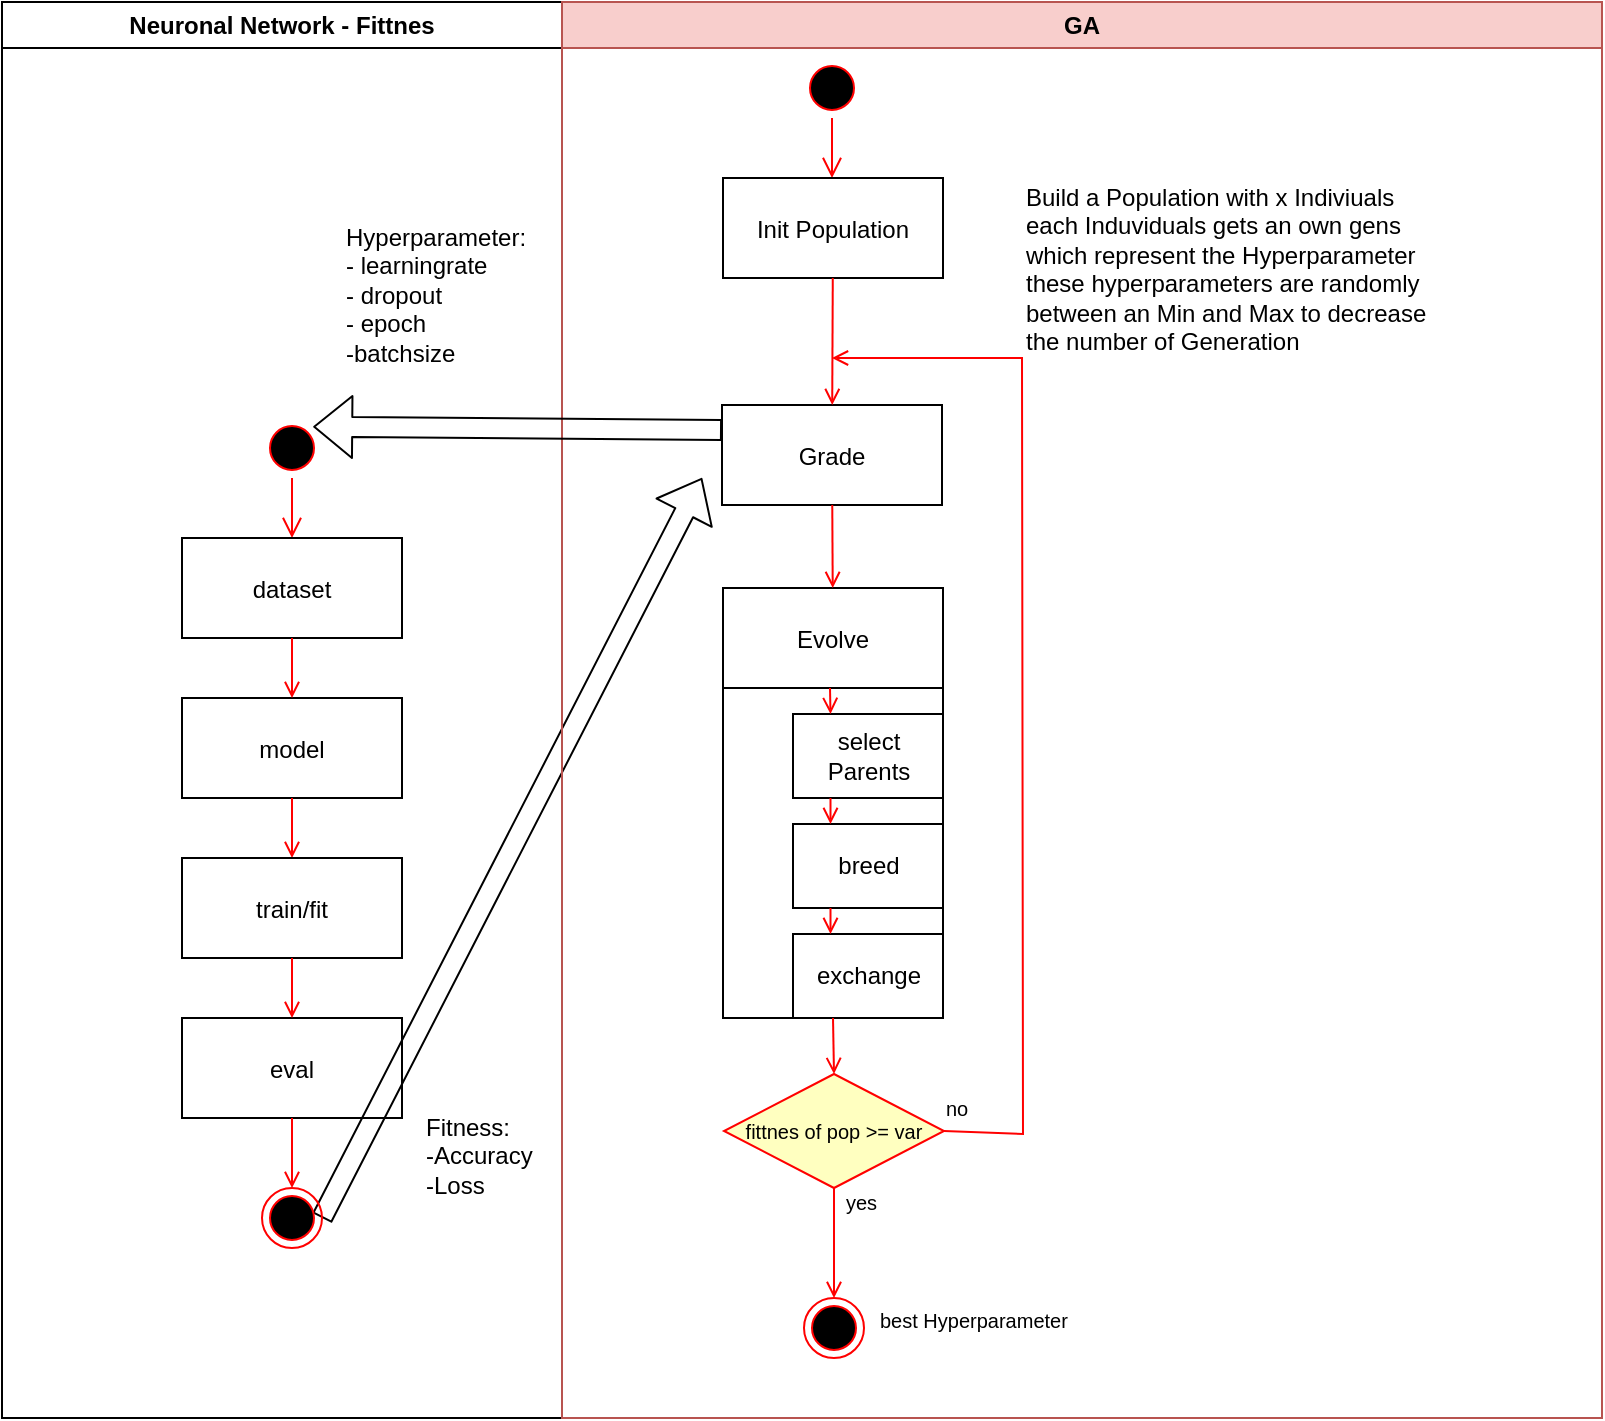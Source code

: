 <mxfile version="10.7.7" type="device"><diagram name="Page-1" id="e7e014a7-5840-1c2e-5031-d8a46d1fe8dd"><mxGraphModel dx="915" dy="537" grid="1" gridSize="10" guides="1" tooltips="1" connect="1" arrows="1" fold="1" page="1" pageScale="1" pageWidth="1169" pageHeight="826" background="#ffffff" math="0" shadow="0"><root><mxCell id="0"/><mxCell id="1" parent="0"/><mxCell id="2" value="Neuronal Network - Fittnes" style="swimlane;whiteSpace=wrap" parent="1" vertex="1"><mxGeometry x="140" y="42" width="280" height="708" as="geometry"/></mxCell><mxCell id="5" value="" style="ellipse;shape=startState;fillColor=#000000;strokeColor=#ff0000;" parent="2" vertex="1"><mxGeometry x="130" y="208" width="30" height="30" as="geometry"/></mxCell><mxCell id="6" value="" style="edgeStyle=elbowEdgeStyle;elbow=horizontal;verticalAlign=bottom;endArrow=open;endSize=8;strokeColor=#FF0000;endFill=1;rounded=0" parent="2" source="5" target="7" edge="1"><mxGeometry x="130" y="213" as="geometry"><mxPoint x="145" y="283" as="targetPoint"/></mxGeometry></mxCell><mxCell id="7" value="dataset" style="" parent="2" vertex="1"><mxGeometry x="90" y="268" width="110" height="50" as="geometry"/></mxCell><mxCell id="8" value="model" style="" parent="2" vertex="1"><mxGeometry x="90" y="348" width="110" height="50" as="geometry"/></mxCell><mxCell id="9" value="" style="endArrow=open;strokeColor=#FF0000;endFill=1;rounded=0" parent="2" source="7" target="8" edge="1"><mxGeometry relative="1" as="geometry"/></mxCell><mxCell id="11" value="" style="endArrow=open;strokeColor=#FF0000;endFill=1;rounded=0;entryX=0.5;entryY=0;entryDx=0;entryDy=0;" parent="2" source="8" target="rDsO1qGwNNQTSoX9NSpc-78" edge="1"><mxGeometry relative="1" as="geometry"><mxPoint x="145" y="498" as="targetPoint"/></mxGeometry></mxCell><mxCell id="rDsO1qGwNNQTSoX9NSpc-78" value="train/fit" style="" parent="2" vertex="1"><mxGeometry x="90" y="428" width="110" height="50" as="geometry"/></mxCell><mxCell id="rDsO1qGwNNQTSoX9NSpc-79" value="eval" style="" parent="2" vertex="1"><mxGeometry x="90" y="508" width="110" height="50" as="geometry"/></mxCell><mxCell id="rDsO1qGwNNQTSoX9NSpc-80" value="" style="endArrow=open;strokeColor=#FF0000;endFill=1;rounded=0;exitX=0.5;exitY=1;exitDx=0;exitDy=0;" parent="2" source="rDsO1qGwNNQTSoX9NSpc-78" target="rDsO1qGwNNQTSoX9NSpc-79" edge="1"><mxGeometry relative="1" as="geometry"><mxPoint x="155.094" y="408" as="sourcePoint"/><mxPoint x="155.207" y="438.31" as="targetPoint"/></mxGeometry></mxCell><mxCell id="ePzWgY5mpLKe93iFJLIh-40" value="" style="shape=flexArrow;endArrow=classic;html=1;exitX=1;exitY=0.5;exitDx=0;exitDy=0;" edge="1" parent="2" source="ePzWgY5mpLKe93iFJLIh-41"><mxGeometry width="50" height="50" relative="1" as="geometry"><mxPoint x="190" y="608" as="sourcePoint"/><mxPoint x="350" y="238" as="targetPoint"/></mxGeometry></mxCell><mxCell id="ePzWgY5mpLKe93iFJLIh-41" value="" style="ellipse;shape=endState;fillColor=#000000;strokeColor=#ff0000" vertex="1" parent="2"><mxGeometry x="130" y="593" width="30" height="30" as="geometry"/></mxCell><mxCell id="ePzWgY5mpLKe93iFJLIh-44" value="" style="endArrow=open;strokeColor=#FF0000;endFill=1;rounded=0;exitX=0.5;exitY=1;exitDx=0;exitDy=0;" edge="1" parent="2" source="rDsO1qGwNNQTSoX9NSpc-79" target="ePzWgY5mpLKe93iFJLIh-41"><mxGeometry relative="1" as="geometry"><mxPoint x="426" y="603" as="sourcePoint"/><mxPoint x="426" y="658" as="targetPoint"/></mxGeometry></mxCell><mxCell id="ePzWgY5mpLKe93iFJLIh-46" value="&lt;div&gt;Hyperparameter:&lt;/div&gt;&lt;div&gt;- learningrate&lt;/div&gt;&lt;div&gt;- dropout&lt;/div&gt;&lt;div&gt;- epoch&lt;/div&gt;&lt;div&gt;-batchsize&lt;br&gt;&lt;/div&gt;&lt;div&gt;&lt;br&gt;&lt;/div&gt;" style="text;html=1;resizable=0;points=[];autosize=1;align=left;verticalAlign=top;spacingTop=-4;" vertex="1" parent="2"><mxGeometry x="170" y="108" width="110" height="90" as="geometry"/></mxCell><mxCell id="ePzWgY5mpLKe93iFJLIh-48" value="&lt;div&gt;Fitness:&lt;/div&gt;&lt;div&gt;-&lt;span&gt;Accuracy&lt;/span&gt;&lt;/div&gt;&lt;div&gt;&lt;span&gt;-Loss&lt;br&gt; &lt;/span&gt;&lt;/div&gt;" style="text;html=1;resizable=0;points=[];autosize=1;align=left;verticalAlign=top;spacingTop=-4;" vertex="1" parent="2"><mxGeometry x="210" y="553" width="70" height="40" as="geometry"/></mxCell><mxCell id="3" value="GA" style="swimlane;whiteSpace=wrap;fillColor=#f8cecc;strokeColor=#b85450;" parent="1" vertex="1"><mxGeometry x="420" y="42" width="520" height="708" as="geometry"/></mxCell><mxCell id="rDsO1qGwNNQTSoX9NSpc-62" value="" style="rounded=0;whiteSpace=wrap;html=1;fillColor=none;" parent="3" vertex="1"><mxGeometry x="80.5" y="293" width="110" height="215" as="geometry"/></mxCell><mxCell id="13" value="" style="ellipse;shape=startState;fillColor=#000000;strokeColor=#ff0000;" parent="3" vertex="1"><mxGeometry x="120" y="28" width="30" height="30" as="geometry"/></mxCell><mxCell id="14" value="" style="edgeStyle=elbowEdgeStyle;elbow=horizontal;verticalAlign=bottom;endArrow=open;endSize=8;strokeColor=#FF0000;endFill=1;rounded=0" parent="3" source="13" target="15" edge="1"><mxGeometry x="100" y="20" as="geometry"><mxPoint x="115" y="90" as="targetPoint"/></mxGeometry></mxCell><mxCell id="15" value="Init Population" style="" parent="3" vertex="1"><mxGeometry x="80.5" y="88" width="110" height="50" as="geometry"/></mxCell><mxCell id="16" value="Grade" style="" parent="3" vertex="1"><mxGeometry x="80" y="201.5" width="110" height="50" as="geometry"/></mxCell><mxCell id="17" value="" style="endArrow=open;strokeColor=#FF0000;endFill=1;rounded=0" parent="3" source="15" target="16" edge="1"><mxGeometry relative="1" as="geometry"/></mxCell><mxCell id="18" value="Evolve" style="" parent="3" vertex="1"><mxGeometry x="80.5" y="293" width="110" height="50" as="geometry"/></mxCell><mxCell id="19" value="" style="endArrow=open;strokeColor=#FF0000;endFill=1;rounded=0" parent="3" source="16" target="18" edge="1"><mxGeometry relative="1" as="geometry"/></mxCell><mxCell id="rDsO1qGwNNQTSoX9NSpc-44" value="select Parents" style="rounded=0;whiteSpace=wrap;html=1;" parent="3" vertex="1"><mxGeometry x="115.5" y="356" width="75" height="42" as="geometry"/></mxCell><mxCell id="rDsO1qGwNNQTSoX9NSpc-45" value="" style="endArrow=open;strokeColor=#FF0000;endFill=1;rounded=0;entryX=0.25;entryY=0;entryDx=0;entryDy=0;" parent="3" target="rDsO1qGwNNQTSoX9NSpc-44" edge="1"><mxGeometry relative="1" as="geometry"><mxPoint x="134" y="343" as="sourcePoint"/><mxPoint x="153" y="376" as="targetPoint"/></mxGeometry></mxCell><mxCell id="rDsO1qGwNNQTSoX9NSpc-64" value="breed" style="rounded=0;whiteSpace=wrap;html=1;" parent="3" vertex="1"><mxGeometry x="115.5" y="411" width="75" height="42" as="geometry"/></mxCell><mxCell id="rDsO1qGwNNQTSoX9NSpc-65" value="" style="endArrow=open;strokeColor=#FF0000;endFill=1;rounded=0;exitX=0.25;exitY=1;exitDx=0;exitDy=0;entryX=0.25;entryY=0;entryDx=0;entryDy=0;" parent="3" source="rDsO1qGwNNQTSoX9NSpc-44" target="rDsO1qGwNNQTSoX9NSpc-64" edge="1"><mxGeometry relative="1" as="geometry"><mxPoint x="145.172" y="353.207" as="sourcePoint"/><mxPoint x="144.483" y="366.31" as="targetPoint"/></mxGeometry></mxCell><mxCell id="rDsO1qGwNNQTSoX9NSpc-68" value="exchange" style="rounded=0;whiteSpace=wrap;html=1;" parent="3" vertex="1"><mxGeometry x="115.5" y="466" width="75" height="42" as="geometry"/></mxCell><mxCell id="rDsO1qGwNNQTSoX9NSpc-69" value="" style="endArrow=open;strokeColor=#FF0000;endFill=1;rounded=0;exitX=0.25;exitY=1;exitDx=0;exitDy=0;entryX=0.25;entryY=0;entryDx=0;entryDy=0;" parent="3" source="rDsO1qGwNNQTSoX9NSpc-64" target="rDsO1qGwNNQTSoX9NSpc-68" edge="1"><mxGeometry relative="1" as="geometry"><mxPoint x="144.286" y="407.857" as="sourcePoint"/><mxPoint x="-265.017" y="334.31" as="targetPoint"/></mxGeometry></mxCell><mxCell id="rDsO1qGwNNQTSoX9NSpc-71" value="fittnes of pop &gt;= var" style="rhombus;fillColor=#ffffc0;strokeColor=#ff0000;fontSize=10;" parent="3" vertex="1"><mxGeometry x="81" y="536" width="110" height="57" as="geometry"/></mxCell><mxCell id="rDsO1qGwNNQTSoX9NSpc-72" value="" style="endArrow=open;strokeColor=#FF0000;endFill=1;rounded=0;exitX=0.5;exitY=1;exitDx=0;exitDy=0;entryX=0.5;entryY=0;entryDx=0;entryDy=0;" parent="3" source="rDsO1qGwNNQTSoX9NSpc-62" target="rDsO1qGwNNQTSoX9NSpc-71" edge="1"><mxGeometry relative="1" as="geometry"><mxPoint x="191" y="516" as="sourcePoint"/><mxPoint x="191" y="571" as="targetPoint"/></mxGeometry></mxCell><mxCell id="rDsO1qGwNNQTSoX9NSpc-74" value="yes&lt;br&gt;&lt;br&gt;" style="text;html=1;fontSize=10;" parent="3" vertex="1"><mxGeometry x="140" y="588" width="40" height="30" as="geometry"/></mxCell><mxCell id="rDsO1qGwNNQTSoX9NSpc-73" value="no" style="text;html=1;fontSize=10;" parent="3" vertex="1"><mxGeometry x="190" y="541" width="20" height="14" as="geometry"/></mxCell><mxCell id="rDsO1qGwNNQTSoX9NSpc-75" value="" style="endArrow=open;strokeColor=#FF0000;endFill=1;rounded=0;exitX=1;exitY=0.5;exitDx=0;exitDy=0;" parent="3" source="rDsO1qGwNNQTSoX9NSpc-71" edge="1"><mxGeometry relative="1" as="geometry"><mxPoint x="260.5" y="438" as="sourcePoint"/><mxPoint x="135" y="178" as="targetPoint"/><Array as="points"><mxPoint x="230.5" y="566"/><mxPoint x="230" y="178"/></Array></mxGeometry></mxCell><mxCell id="38" value="" style="ellipse;shape=endState;fillColor=#000000;strokeColor=#ff0000" parent="3" vertex="1"><mxGeometry x="121" y="648" width="30" height="30" as="geometry"/></mxCell><mxCell id="rDsO1qGwNNQTSoX9NSpc-76" value="" style="endArrow=open;strokeColor=#FF0000;endFill=1;rounded=0;exitX=0.5;exitY=1;exitDx=0;exitDy=0;entryX=0.5;entryY=0;entryDx=0;entryDy=0;" parent="3" source="rDsO1qGwNNQTSoX9NSpc-71" target="38" edge="1"><mxGeometry relative="1" as="geometry"><mxPoint x="-85" y="180" as="sourcePoint"/><mxPoint x="136" y="618" as="targetPoint"/></mxGeometry></mxCell><mxCell id="rDsO1qGwNNQTSoX9NSpc-89" value="best Hyperparameter" style="text;html=1;resizable=0;points=[];autosize=1;align=left;verticalAlign=top;spacingTop=-4;fontSize=10;" parent="3" vertex="1"><mxGeometry x="157" y="651" width="110" height="10" as="geometry"/></mxCell><mxCell id="ePzWgY5mpLKe93iFJLIh-51" value="&lt;div&gt;Build a Population with x Indiviuals&lt;/div&gt;&lt;div&gt;each Induviduals gets an own gens&lt;/div&gt;&lt;div&gt;which represent the Hyperparameter&lt;/div&gt;&lt;div&gt;these hyperparameters are randomly&lt;/div&gt;&lt;div&gt;between an Min and Max to&lt;font size=&quot;1&quot;&gt;&lt;span style=&quot;font-size: 12px&quot;&gt; decrease &lt;br&gt;&lt;/span&gt;&lt;/font&gt;&lt;/div&gt;&lt;div&gt;&lt;font size=&quot;1&quot;&gt;&lt;span style=&quot;font-size: 12px&quot;&gt;the number of Generation &lt;br&gt;&lt;/span&gt;&lt;/font&gt;&lt;/div&gt;&lt;div&gt;&lt;br&gt;&lt;/div&gt;" style="text;html=1;resizable=0;points=[];autosize=1;align=left;verticalAlign=top;spacingTop=-4;" vertex="1" parent="3"><mxGeometry x="230" y="88" width="220" height="100" as="geometry"/></mxCell><mxCell id="ePzWgY5mpLKe93iFJLIh-39" value="" style="shape=flexArrow;endArrow=classic;html=1;exitX=0;exitY=0.25;exitDx=0;exitDy=0;entryX=1;entryY=0;entryDx=0;entryDy=0;" edge="1" parent="1" source="16" target="5"><mxGeometry width="50" height="50" relative="1" as="geometry"><mxPoint x="380" y="250" as="sourcePoint"/><mxPoint x="330" y="256" as="targetPoint"/></mxGeometry></mxCell></root></mxGraphModel></diagram></mxfile>